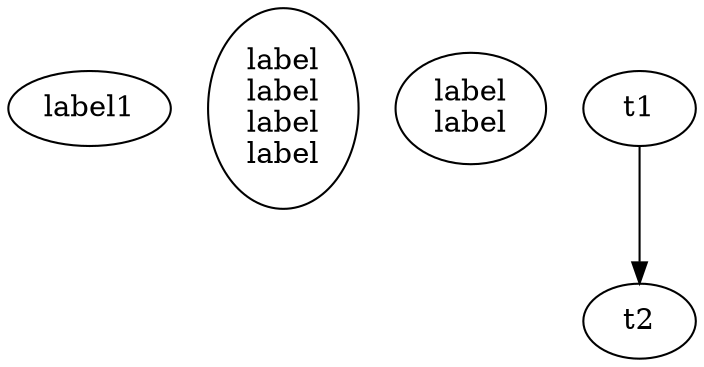 /* test with few single nodes */
digraph "sin"
{
 "s0"[label="label1"];
 "s1"[label="label\nlabel\nlabel\nlabel"];
 "s2"[label="label\nlabel"];
 "t1"->"t2";
}
